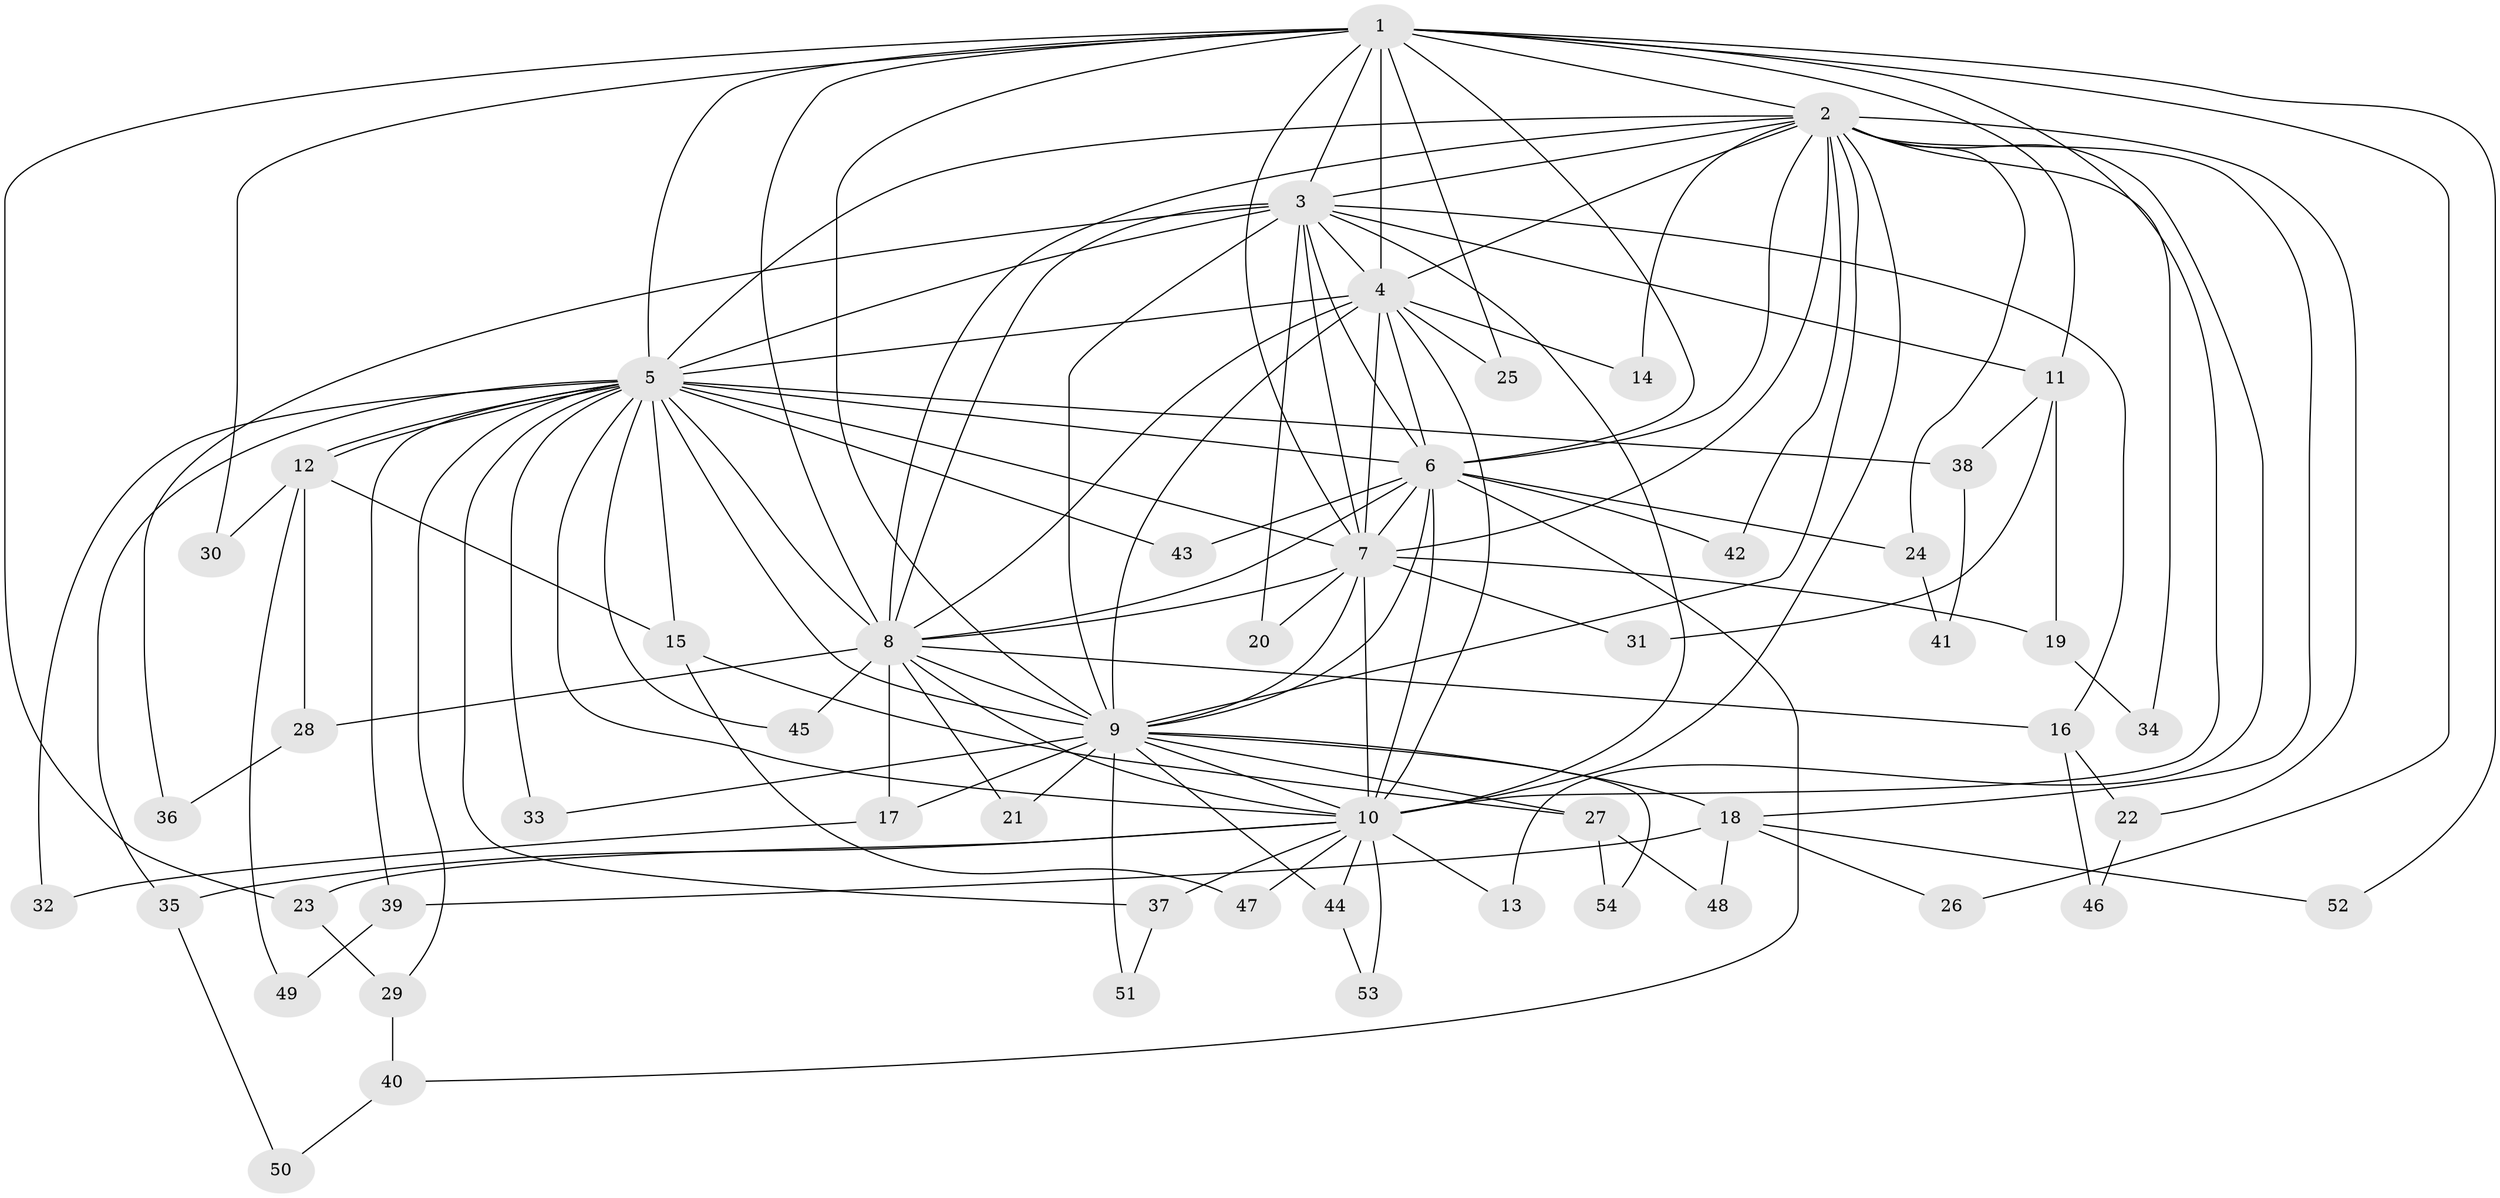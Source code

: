 // Generated by graph-tools (version 1.1) at 2025/45/03/09/25 04:45:34]
// undirected, 54 vertices, 133 edges
graph export_dot {
graph [start="1"]
  node [color=gray90,style=filled];
  1;
  2;
  3;
  4;
  5;
  6;
  7;
  8;
  9;
  10;
  11;
  12;
  13;
  14;
  15;
  16;
  17;
  18;
  19;
  20;
  21;
  22;
  23;
  24;
  25;
  26;
  27;
  28;
  29;
  30;
  31;
  32;
  33;
  34;
  35;
  36;
  37;
  38;
  39;
  40;
  41;
  42;
  43;
  44;
  45;
  46;
  47;
  48;
  49;
  50;
  51;
  52;
  53;
  54;
  1 -- 2;
  1 -- 3;
  1 -- 4;
  1 -- 5;
  1 -- 6;
  1 -- 7;
  1 -- 8;
  1 -- 9;
  1 -- 10;
  1 -- 11;
  1 -- 23;
  1 -- 25;
  1 -- 26;
  1 -- 30;
  1 -- 52;
  2 -- 3;
  2 -- 4;
  2 -- 5;
  2 -- 6;
  2 -- 7;
  2 -- 8;
  2 -- 9;
  2 -- 10;
  2 -- 13;
  2 -- 14;
  2 -- 18;
  2 -- 22;
  2 -- 24;
  2 -- 34;
  2 -- 42;
  3 -- 4;
  3 -- 5;
  3 -- 6;
  3 -- 7;
  3 -- 8;
  3 -- 9;
  3 -- 10;
  3 -- 11;
  3 -- 16;
  3 -- 20;
  3 -- 36;
  4 -- 5;
  4 -- 6;
  4 -- 7;
  4 -- 8;
  4 -- 9;
  4 -- 10;
  4 -- 14;
  4 -- 25;
  5 -- 6;
  5 -- 7;
  5 -- 8;
  5 -- 9;
  5 -- 10;
  5 -- 12;
  5 -- 12;
  5 -- 15;
  5 -- 29;
  5 -- 32;
  5 -- 33;
  5 -- 35;
  5 -- 37;
  5 -- 38;
  5 -- 39;
  5 -- 43;
  5 -- 45;
  6 -- 7;
  6 -- 8;
  6 -- 9;
  6 -- 10;
  6 -- 24;
  6 -- 40;
  6 -- 42;
  6 -- 43;
  7 -- 8;
  7 -- 9;
  7 -- 10;
  7 -- 19;
  7 -- 20;
  7 -- 31;
  8 -- 9;
  8 -- 10;
  8 -- 16;
  8 -- 17;
  8 -- 21;
  8 -- 28;
  8 -- 45;
  9 -- 10;
  9 -- 17;
  9 -- 18;
  9 -- 21;
  9 -- 27;
  9 -- 33;
  9 -- 44;
  9 -- 51;
  9 -- 54;
  10 -- 13;
  10 -- 23;
  10 -- 35;
  10 -- 37;
  10 -- 44;
  10 -- 47;
  10 -- 53;
  11 -- 19;
  11 -- 31;
  11 -- 38;
  12 -- 15;
  12 -- 28;
  12 -- 30;
  12 -- 49;
  15 -- 27;
  15 -- 47;
  16 -- 22;
  16 -- 46;
  17 -- 32;
  18 -- 26;
  18 -- 39;
  18 -- 48;
  18 -- 52;
  19 -- 34;
  22 -- 46;
  23 -- 29;
  24 -- 41;
  27 -- 48;
  27 -- 54;
  28 -- 36;
  29 -- 40;
  35 -- 50;
  37 -- 51;
  38 -- 41;
  39 -- 49;
  40 -- 50;
  44 -- 53;
}
